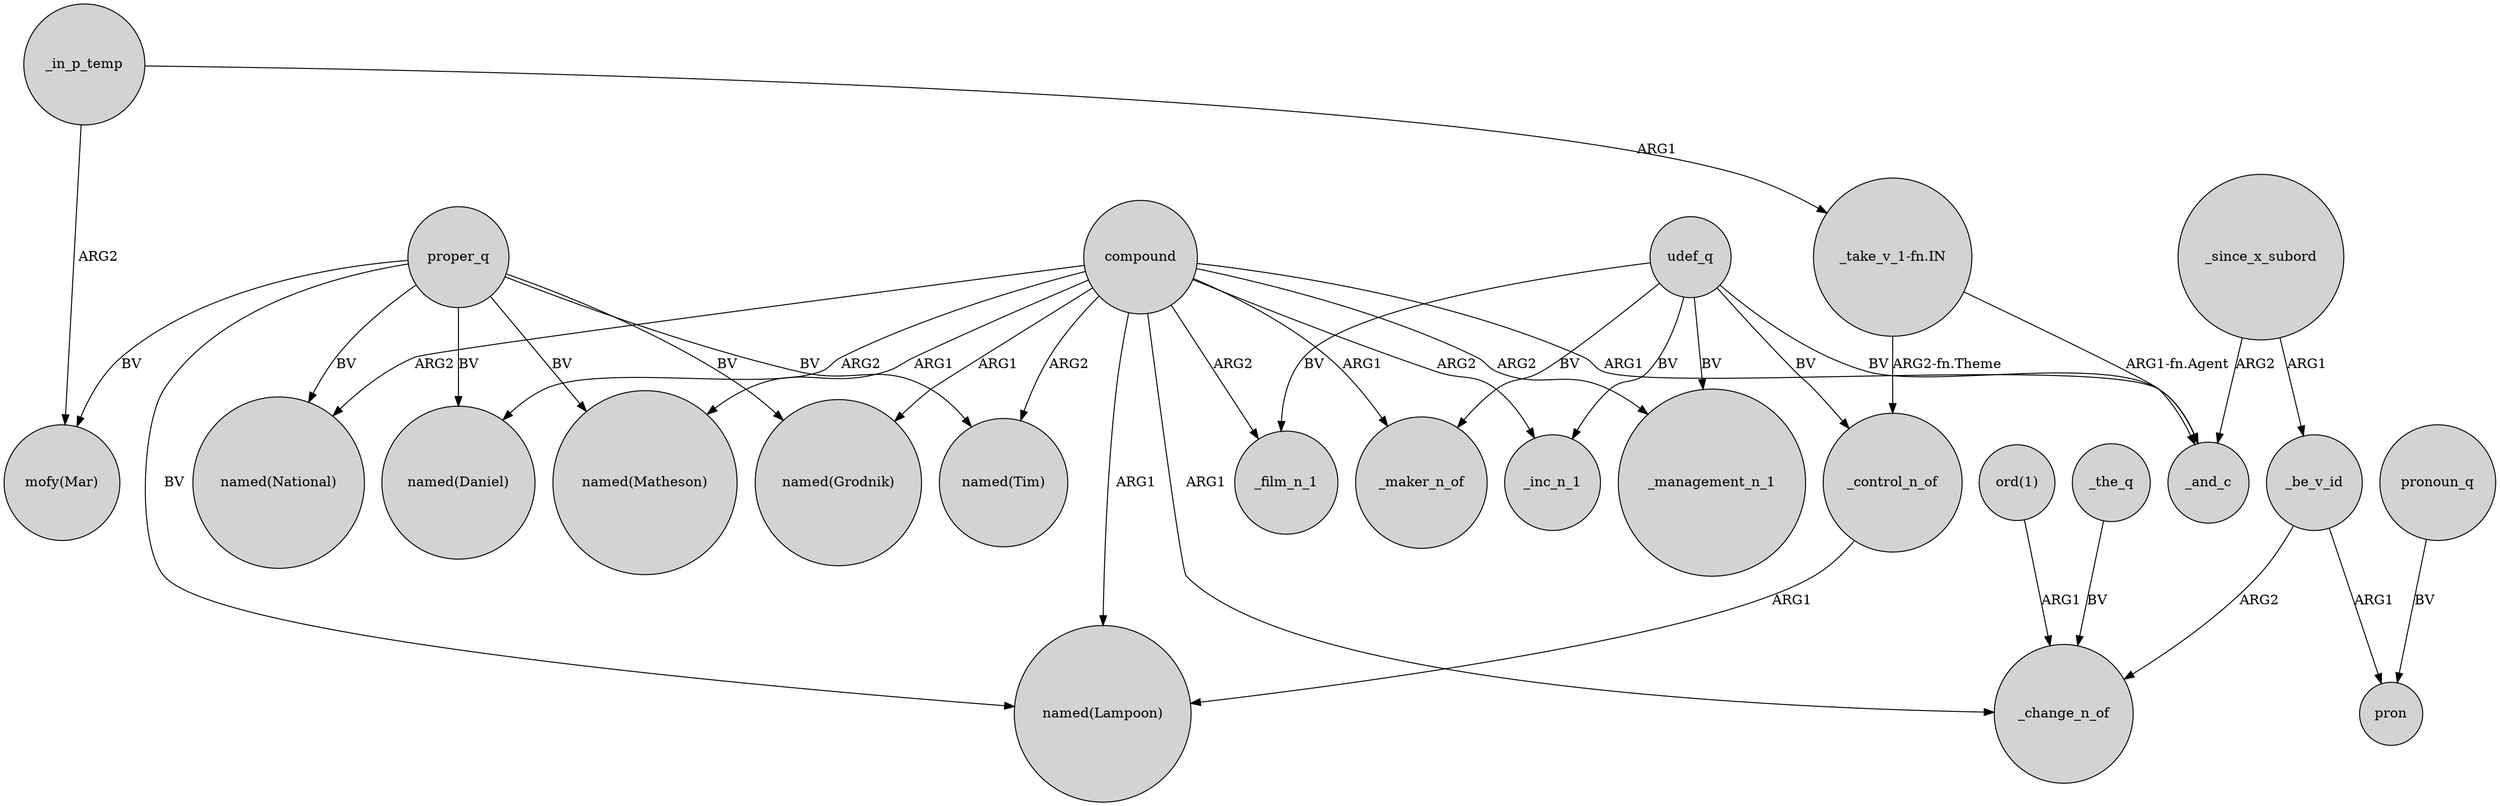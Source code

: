 digraph {
	node [shape=circle style=filled]
	compound -> "named(Matheson)" [label=ARG1]
	compound -> "named(Tim)" [label=ARG2]
	udef_q -> _inc_n_1 [label=BV]
	compound -> "named(Daniel)" [label=ARG2]
	proper_q -> "named(Daniel)" [label=BV]
	compound -> "named(Lampoon)" [label=ARG1]
	udef_q -> _control_n_of [label=BV]
	_in_p_temp -> "_take_v_1-fn.IN" [label=ARG1]
	_since_x_subord -> _and_c [label=ARG2]
	compound -> _management_n_1 [label=ARG2]
	compound -> _maker_n_of [label=ARG1]
	"_take_v_1-fn.IN" -> _and_c [label="ARG1-fn.Agent"]
	_in_p_temp -> "mofy(Mar)" [label=ARG2]
	proper_q -> "named(Tim)" [label=BV]
	udef_q -> _management_n_1 [label=BV]
	_be_v_id -> _change_n_of [label=ARG2]
	proper_q -> "named(Lampoon)" [label=BV]
	_be_v_id -> pron [label=ARG1]
	"_take_v_1-fn.IN" -> _control_n_of [label="ARG2-fn.Theme"]
	_control_n_of -> "named(Lampoon)" [label=ARG1]
	compound -> "named(National)" [label=ARG2]
	pronoun_q -> pron [label=BV]
	"ord(1)" -> _change_n_of [label=ARG1]
	proper_q -> "named(Grodnik)" [label=BV]
	udef_q -> _film_n_1 [label=BV]
	compound -> _change_n_of [label=ARG1]
	udef_q -> _maker_n_of [label=BV]
	compound -> _and_c [label=ARG1]
	proper_q -> "mofy(Mar)" [label=BV]
	compound -> "named(Grodnik)" [label=ARG1]
	compound -> _film_n_1 [label=ARG2]
	_the_q -> _change_n_of [label=BV]
	proper_q -> "named(National)" [label=BV]
	udef_q -> _and_c [label=BV]
	proper_q -> "named(Matheson)" [label=BV]
	compound -> _inc_n_1 [label=ARG2]
	_since_x_subord -> _be_v_id [label=ARG1]
}

